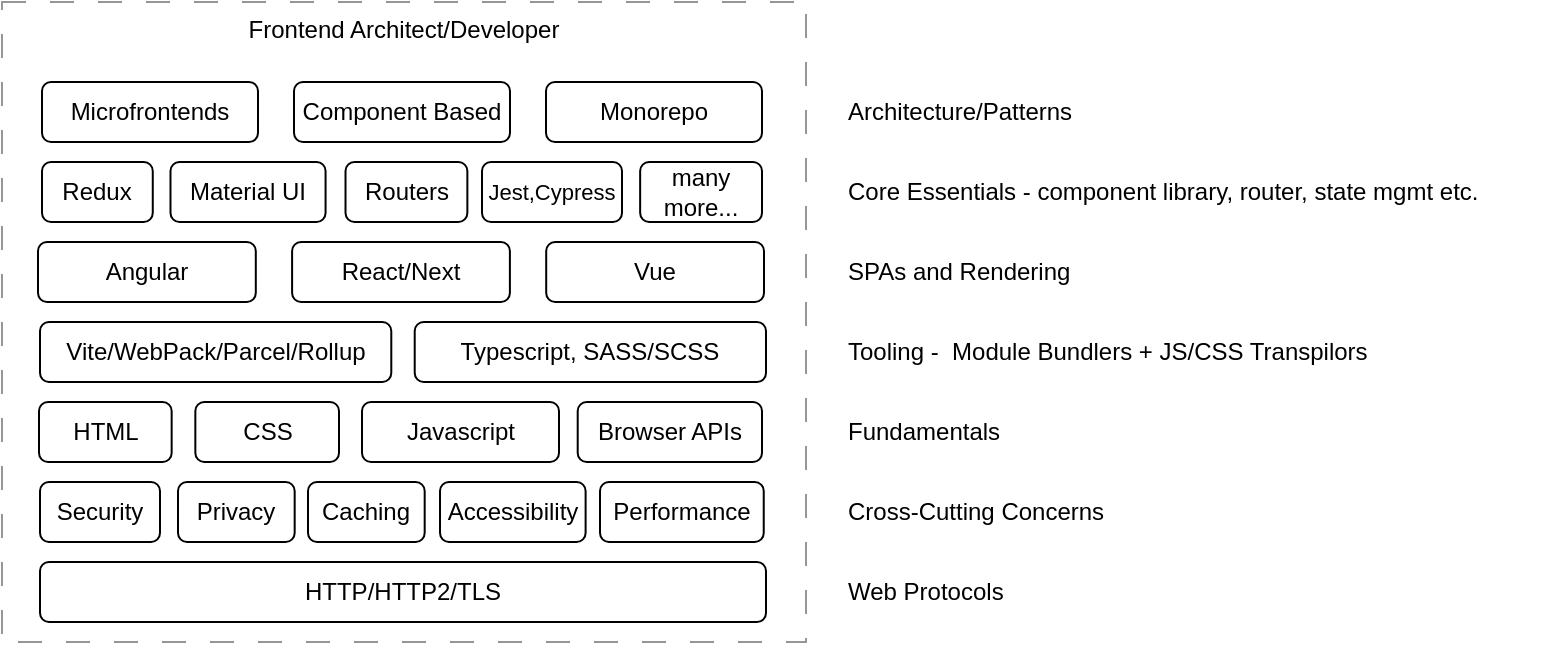 <mxfile version="26.0.4">
  <diagram name="Page-1" id="1G1PE_uK33H1cBbF3DGD">
    <mxGraphModel dx="4950" dy="3265" grid="1" gridSize="10" guides="1" tooltips="1" connect="1" arrows="1" fold="1" page="1" pageScale="1" pageWidth="850" pageHeight="1100" math="0" shadow="0">
      <root>
        <mxCell id="0" />
        <mxCell id="1" parent="0" />
        <mxCell id="zp3MhwluRFhON0k3cJ5Y-6" value="" style="group" vertex="1" connectable="0" parent="1">
          <mxGeometry x="118.5" y="400" width="361.5" height="30" as="geometry" />
        </mxCell>
        <mxCell id="zp3MhwluRFhON0k3cJ5Y-1" value="HTML" style="rounded=1;whiteSpace=wrap;html=1;" vertex="1" parent="zp3MhwluRFhON0k3cJ5Y-6">
          <mxGeometry width="66.33" height="30" as="geometry" />
        </mxCell>
        <mxCell id="zp3MhwluRFhON0k3cJ5Y-4" value="CSS" style="rounded=1;whiteSpace=wrap;html=1;" vertex="1" parent="zp3MhwluRFhON0k3cJ5Y-6">
          <mxGeometry x="78.17" width="71.83" height="30" as="geometry" />
        </mxCell>
        <mxCell id="zp3MhwluRFhON0k3cJ5Y-5" value="Javascript" style="rounded=1;whiteSpace=wrap;html=1;" vertex="1" parent="zp3MhwluRFhON0k3cJ5Y-6">
          <mxGeometry x="161.5" width="98.5" height="30" as="geometry" />
        </mxCell>
        <mxCell id="zp3MhwluRFhON0k3cJ5Y-51" value="Browser APIs" style="rounded=1;whiteSpace=wrap;html=1;" vertex="1" parent="zp3MhwluRFhON0k3cJ5Y-6">
          <mxGeometry x="269.349" width="92.152" height="30" as="geometry" />
        </mxCell>
        <mxCell id="zp3MhwluRFhON0k3cJ5Y-16" value="" style="group" vertex="1" connectable="0" parent="1">
          <mxGeometry x="118" y="320" width="363" height="30" as="geometry" />
        </mxCell>
        <mxCell id="zp3MhwluRFhON0k3cJ5Y-17" value="Angular" style="rounded=1;whiteSpace=wrap;html=1;" vertex="1" parent="zp3MhwluRFhON0k3cJ5Y-16">
          <mxGeometry width="108.9" height="30" as="geometry" />
        </mxCell>
        <mxCell id="zp3MhwluRFhON0k3cJ5Y-18" value="React/Next" style="rounded=1;whiteSpace=wrap;html=1;" vertex="1" parent="zp3MhwluRFhON0k3cJ5Y-16">
          <mxGeometry x="127.05" width="108.9" height="30" as="geometry" />
        </mxCell>
        <mxCell id="zp3MhwluRFhON0k3cJ5Y-19" value="Vue" style="rounded=1;whiteSpace=wrap;html=1;" vertex="1" parent="zp3MhwluRFhON0k3cJ5Y-16">
          <mxGeometry x="254.1" width="108.9" height="30" as="geometry" />
        </mxCell>
        <mxCell id="zp3MhwluRFhON0k3cJ5Y-20" value="" style="group" vertex="1" connectable="0" parent="1">
          <mxGeometry x="120" y="280" width="360" height="30" as="geometry" />
        </mxCell>
        <mxCell id="zp3MhwluRFhON0k3cJ5Y-21" value="Redux" style="rounded=1;whiteSpace=wrap;html=1;" vertex="1" parent="zp3MhwluRFhON0k3cJ5Y-20">
          <mxGeometry width="55.385" height="30" as="geometry" />
        </mxCell>
        <mxCell id="zp3MhwluRFhON0k3cJ5Y-22" value="Material UI" style="rounded=1;whiteSpace=wrap;html=1;" vertex="1" parent="zp3MhwluRFhON0k3cJ5Y-20">
          <mxGeometry x="64.246" width="77.538" height="30" as="geometry" />
        </mxCell>
        <mxCell id="zp3MhwluRFhON0k3cJ5Y-27" value="Routers" style="rounded=1;whiteSpace=wrap;html=1;" vertex="1" parent="zp3MhwluRFhON0k3cJ5Y-20">
          <mxGeometry x="151.754" width="60.923" height="30" as="geometry" />
        </mxCell>
        <mxCell id="zp3MhwluRFhON0k3cJ5Y-28" value="many more..." style="rounded=1;whiteSpace=wrap;html=1;" vertex="1" parent="zp3MhwluRFhON0k3cJ5Y-20">
          <mxGeometry x="299.077" width="60.923" height="30" as="geometry" />
        </mxCell>
        <mxCell id="zp3MhwluRFhON0k3cJ5Y-31" value="Jest,Cypress" style="rounded=1;whiteSpace=wrap;html=1;fontSize=11;" vertex="1" parent="zp3MhwluRFhON0k3cJ5Y-20">
          <mxGeometry x="220" width="70" height="30" as="geometry" />
        </mxCell>
        <mxCell id="zp3MhwluRFhON0k3cJ5Y-9" value="" style="group" vertex="1" connectable="0" parent="1">
          <mxGeometry x="119" y="360" width="363" height="30" as="geometry" />
        </mxCell>
        <mxCell id="zp3MhwluRFhON0k3cJ5Y-10" value="Vite/WebPack/Parcel/Rollup" style="rounded=1;whiteSpace=wrap;html=1;" vertex="1" parent="zp3MhwluRFhON0k3cJ5Y-9">
          <mxGeometry width="175.645" height="30" as="geometry" />
        </mxCell>
        <mxCell id="zp3MhwluRFhON0k3cJ5Y-15" value="Typescript, SASS/SCSS" style="rounded=1;whiteSpace=wrap;html=1;" vertex="1" parent="zp3MhwluRFhON0k3cJ5Y-9">
          <mxGeometry x="187.355" width="175.645" height="30" as="geometry" />
        </mxCell>
        <mxCell id="zp3MhwluRFhON0k3cJ5Y-23" value="Tooling -&amp;nbsp; Module Bundlers + JS/CSS Transpilors" style="text;html=1;align=left;verticalAlign=middle;whiteSpace=wrap;rounded=0;" vertex="1" parent="1">
          <mxGeometry x="521" y="360" width="286" height="30" as="geometry" />
        </mxCell>
        <mxCell id="zp3MhwluRFhON0k3cJ5Y-25" value="SPAs and Rendering&amp;nbsp;" style="text;html=1;align=left;verticalAlign=middle;whiteSpace=wrap;rounded=0;" vertex="1" parent="1">
          <mxGeometry x="521" y="320" width="206" height="30" as="geometry" />
        </mxCell>
        <mxCell id="zp3MhwluRFhON0k3cJ5Y-26" value="Core Essentials - component library, router, state mgmt etc." style="text;html=1;align=left;verticalAlign=middle;whiteSpace=wrap;rounded=0;" vertex="1" parent="1">
          <mxGeometry x="521" y="280" width="356" height="30" as="geometry" />
        </mxCell>
        <mxCell id="zp3MhwluRFhON0k3cJ5Y-30" value="Fundamentals" style="text;html=1;align=left;verticalAlign=middle;whiteSpace=wrap;rounded=0;" vertex="1" parent="1">
          <mxGeometry x="521" y="400" width="286" height="30" as="geometry" />
        </mxCell>
        <mxCell id="zp3MhwluRFhON0k3cJ5Y-32" value="" style="group" vertex="1" connectable="0" parent="1">
          <mxGeometry x="120" y="240" width="360" height="30" as="geometry" />
        </mxCell>
        <mxCell id="zp3MhwluRFhON0k3cJ5Y-33" value="Microfrontends" style="rounded=1;whiteSpace=wrap;html=1;" vertex="1" parent="zp3MhwluRFhON0k3cJ5Y-32">
          <mxGeometry width="108.0" height="30" as="geometry" />
        </mxCell>
        <mxCell id="zp3MhwluRFhON0k3cJ5Y-34" value="Component Based" style="rounded=1;whiteSpace=wrap;html=1;" vertex="1" parent="zp3MhwluRFhON0k3cJ5Y-32">
          <mxGeometry x="126" width="108.0" height="30" as="geometry" />
        </mxCell>
        <mxCell id="zp3MhwluRFhON0k3cJ5Y-35" value="Monorepo" style="rounded=1;whiteSpace=wrap;html=1;" vertex="1" parent="zp3MhwluRFhON0k3cJ5Y-32">
          <mxGeometry x="252" width="108.0" height="30" as="geometry" />
        </mxCell>
        <mxCell id="zp3MhwluRFhON0k3cJ5Y-36" value="" style="group" vertex="1" connectable="0" parent="1">
          <mxGeometry x="119" y="440" width="364" height="30" as="geometry" />
        </mxCell>
        <mxCell id="zp3MhwluRFhON0k3cJ5Y-38" value="Security" style="rounded=1;whiteSpace=wrap;html=1;" vertex="1" parent="zp3MhwluRFhON0k3cJ5Y-36">
          <mxGeometry width="60" height="30" as="geometry" />
        </mxCell>
        <mxCell id="zp3MhwluRFhON0k3cJ5Y-39" value="Privacy" style="rounded=1;whiteSpace=wrap;html=1;" vertex="1" parent="zp3MhwluRFhON0k3cJ5Y-36">
          <mxGeometry x="69" width="58.333" height="30" as="geometry" />
        </mxCell>
        <mxCell id="zp3MhwluRFhON0k3cJ5Y-44" value="Caching" style="rounded=1;whiteSpace=wrap;html=1;" vertex="1" parent="zp3MhwluRFhON0k3cJ5Y-36">
          <mxGeometry x="134.003" width="58.333" height="30" as="geometry" />
        </mxCell>
        <mxCell id="zp3MhwluRFhON0k3cJ5Y-45" value="Accessibility" style="rounded=1;whiteSpace=wrap;html=1;" vertex="1" parent="zp3MhwluRFhON0k3cJ5Y-36">
          <mxGeometry x="200.003" width="72.8" height="30" as="geometry" />
        </mxCell>
        <mxCell id="zp3MhwluRFhON0k3cJ5Y-47" value="Performance" style="rounded=1;whiteSpace=wrap;html=1;" vertex="1" parent="zp3MhwluRFhON0k3cJ5Y-36">
          <mxGeometry x="280" width="81.87" height="30" as="geometry" />
        </mxCell>
        <mxCell id="zp3MhwluRFhON0k3cJ5Y-46" value="HTTP/HTTP2/TLS" style="rounded=1;whiteSpace=wrap;html=1;" vertex="1" parent="1">
          <mxGeometry x="119" y="480" width="363" height="30" as="geometry" />
        </mxCell>
        <mxCell id="zp3MhwluRFhON0k3cJ5Y-48" value="Web Protocols" style="text;html=1;align=left;verticalAlign=middle;whiteSpace=wrap;rounded=0;" vertex="1" parent="1">
          <mxGeometry x="521" y="480" width="286" height="30" as="geometry" />
        </mxCell>
        <mxCell id="zp3MhwluRFhON0k3cJ5Y-49" value="Cross-Cutting Concerns" style="text;html=1;align=left;verticalAlign=middle;whiteSpace=wrap;rounded=0;" vertex="1" parent="1">
          <mxGeometry x="521" y="440" width="286" height="30" as="geometry" />
        </mxCell>
        <mxCell id="zp3MhwluRFhON0k3cJ5Y-50" value="Architecture/Patterns" style="text;html=1;align=left;verticalAlign=middle;whiteSpace=wrap;rounded=0;" vertex="1" parent="1">
          <mxGeometry x="521" y="240" width="356" height="30" as="geometry" />
        </mxCell>
        <mxCell id="zp3MhwluRFhON0k3cJ5Y-52" value="&lt;span style=&quot;background-color: light-dark(#ffffff, var(--ge-dark-color, #121212));&quot;&gt;Frontend Architect/Developer&lt;/span&gt;" style="rounded=0;whiteSpace=wrap;html=1;fillColor=none;dashed=1;dashPattern=12 12;horizontal=1;verticalAlign=top;strokeColor=#969696;" vertex="1" parent="1">
          <mxGeometry x="100" y="200" width="402" height="320" as="geometry" />
        </mxCell>
      </root>
    </mxGraphModel>
  </diagram>
</mxfile>

